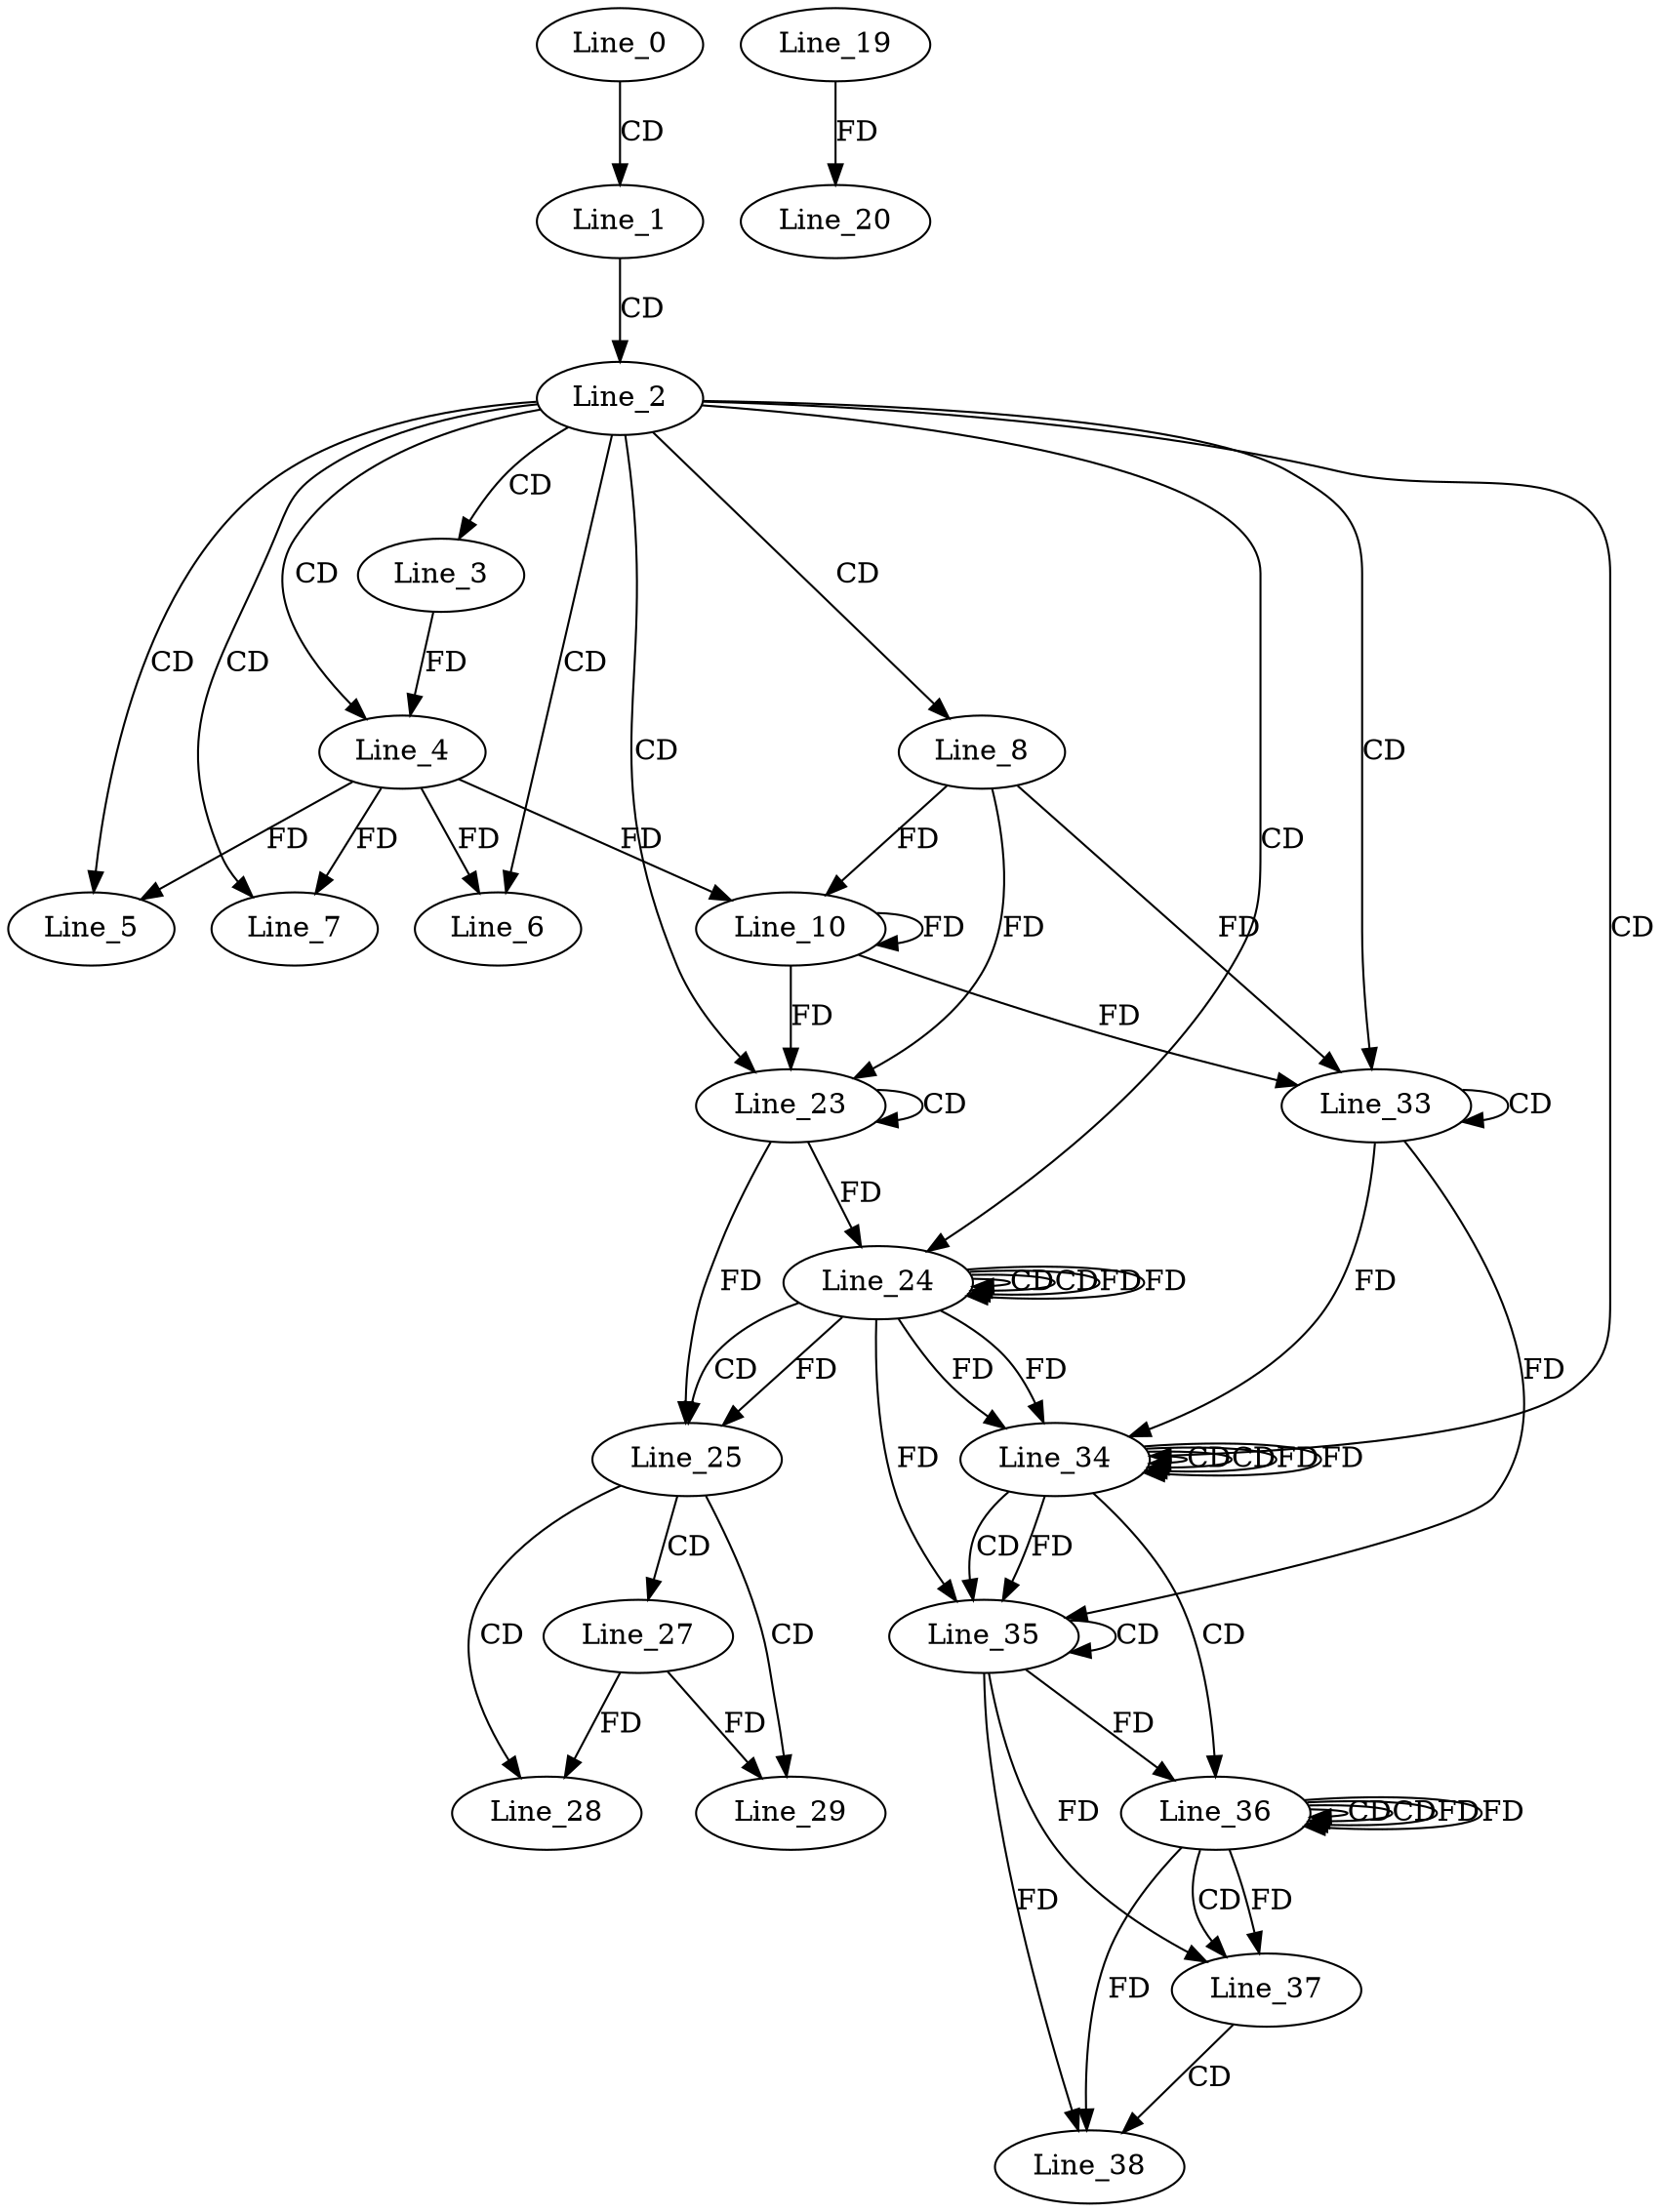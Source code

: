 digraph G {
  Line_0;
  Line_1;
  Line_2;
  Line_3;
  Line_4;
  Line_4;
  Line_5;
  Line_6;
  Line_7;
  Line_8;
  Line_10;
  Line_10;
  Line_19;
  Line_20;
  Line_23;
  Line_23;
  Line_24;
  Line_24;
  Line_24;
  Line_24;
  Line_25;
  Line_25;
  Line_25;
  Line_27;
  Line_28;
  Line_29;
  Line_33;
  Line_33;
  Line_34;
  Line_34;
  Line_34;
  Line_34;
  Line_35;
  Line_35;
  Line_35;
  Line_36;
  Line_36;
  Line_36;
  Line_36;
  Line_37;
  Line_37;
  Line_38;
  Line_38;
  Line_0 -> Line_1 [ label="CD" ];
  Line_1 -> Line_2 [ label="CD" ];
  Line_2 -> Line_3 [ label="CD" ];
  Line_2 -> Line_4 [ label="CD" ];
  Line_3 -> Line_4 [ label="FD" ];
  Line_2 -> Line_5 [ label="CD" ];
  Line_4 -> Line_5 [ label="FD" ];
  Line_2 -> Line_6 [ label="CD" ];
  Line_4 -> Line_6 [ label="FD" ];
  Line_2 -> Line_7 [ label="CD" ];
  Line_4 -> Line_7 [ label="FD" ];
  Line_2 -> Line_8 [ label="CD" ];
  Line_8 -> Line_10 [ label="FD" ];
  Line_10 -> Line_10 [ label="FD" ];
  Line_4 -> Line_10 [ label="FD" ];
  Line_19 -> Line_20 [ label="FD" ];
  Line_2 -> Line_23 [ label="CD" ];
  Line_23 -> Line_23 [ label="CD" ];
  Line_8 -> Line_23 [ label="FD" ];
  Line_10 -> Line_23 [ label="FD" ];
  Line_2 -> Line_24 [ label="CD" ];
  Line_24 -> Line_24 [ label="CD" ];
  Line_24 -> Line_24 [ label="CD" ];
  Line_23 -> Line_24 [ label="FD" ];
  Line_24 -> Line_24 [ label="FD" ];
  Line_24 -> Line_25 [ label="CD" ];
  Line_23 -> Line_25 [ label="FD" ];
  Line_24 -> Line_25 [ label="FD" ];
  Line_25 -> Line_27 [ label="CD" ];
  Line_25 -> Line_28 [ label="CD" ];
  Line_27 -> Line_28 [ label="FD" ];
  Line_25 -> Line_29 [ label="CD" ];
  Line_27 -> Line_29 [ label="FD" ];
  Line_2 -> Line_33 [ label="CD" ];
  Line_33 -> Line_33 [ label="CD" ];
  Line_8 -> Line_33 [ label="FD" ];
  Line_10 -> Line_33 [ label="FD" ];
  Line_2 -> Line_34 [ label="CD" ];
  Line_34 -> Line_34 [ label="CD" ];
  Line_24 -> Line_34 [ label="FD" ];
  Line_33 -> Line_34 [ label="FD" ];
  Line_34 -> Line_34 [ label="CD" ];
  Line_34 -> Line_34 [ label="FD" ];
  Line_24 -> Line_34 [ label="FD" ];
  Line_34 -> Line_35 [ label="CD" ];
  Line_35 -> Line_35 [ label="CD" ];
  Line_33 -> Line_35 [ label="FD" ];
  Line_34 -> Line_35 [ label="FD" ];
  Line_24 -> Line_35 [ label="FD" ];
  Line_34 -> Line_36 [ label="CD" ];
  Line_36 -> Line_36 [ label="CD" ];
  Line_36 -> Line_36 [ label="CD" ];
  Line_35 -> Line_36 [ label="FD" ];
  Line_36 -> Line_36 [ label="FD" ];
  Line_36 -> Line_37 [ label="CD" ];
  Line_35 -> Line_37 [ label="FD" ];
  Line_36 -> Line_37 [ label="FD" ];
  Line_37 -> Line_38 [ label="CD" ];
  Line_35 -> Line_38 [ label="FD" ];
  Line_36 -> Line_38 [ label="FD" ];
  Line_24 -> Line_24 [ label="FD" ];
  Line_34 -> Line_34 [ label="FD" ];
  Line_36 -> Line_36 [ label="FD" ];
}
